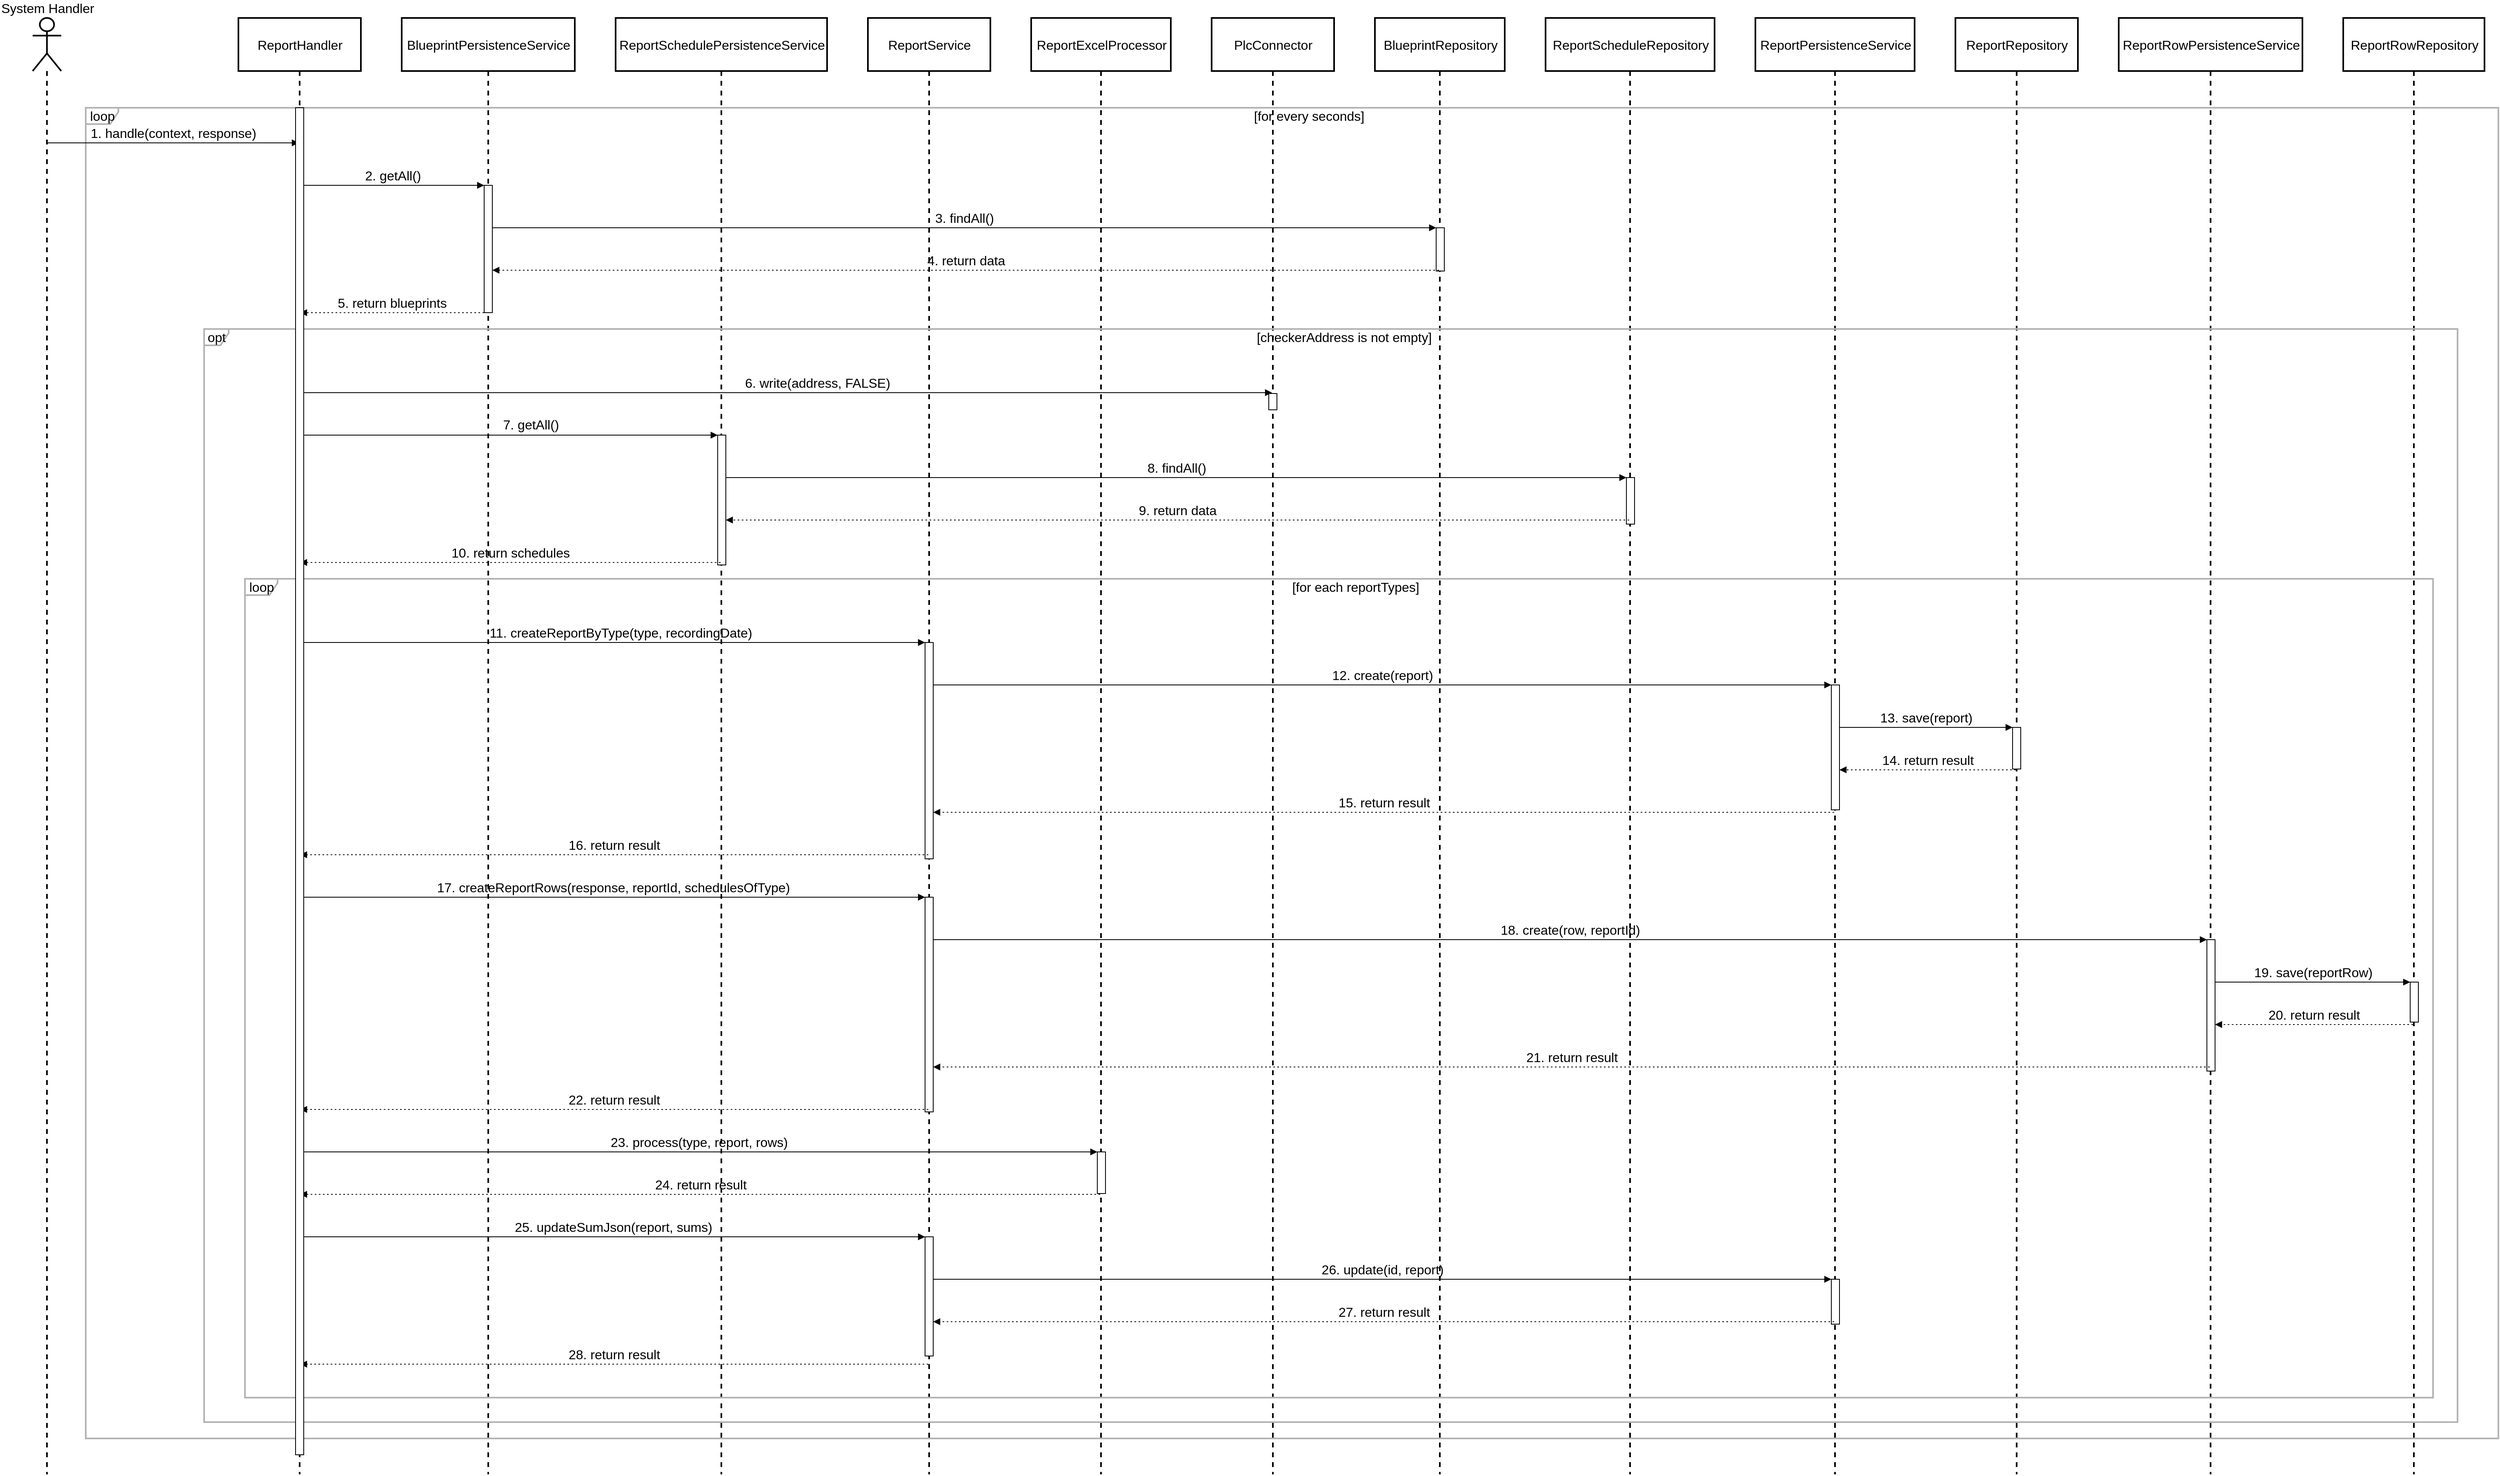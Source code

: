 <mxfile version="24.2.5" type="device">
  <diagram name="Page-1" id="8DiWaBs77UvAqidTthWE">
    <mxGraphModel dx="6586" dy="2984" grid="1" gridSize="10" guides="1" tooltips="1" connect="1" arrows="1" fold="1" page="1" pageScale="1" pageWidth="850" pageHeight="1100" math="0" shadow="0">
      <root>
        <mxCell id="0" />
        <mxCell id="1" parent="0" />
        <mxCell id="uMmNGiAyV6p6Km0TEY7r-1" value="System Handler" style="shape=umlLifeline;perimeter=lifelinePerimeter;container=1;dropTarget=0;collapsible=0;recursiveResize=0;outlineConnect=0;portConstraint=eastwest;newEdgeStyle={&quot;edgeStyle&quot;:&quot;elbowEdgeStyle&quot;,&quot;elbow&quot;:&quot;vertical&quot;,&quot;curved&quot;:0,&quot;rounded&quot;:0};participant=umlActor;verticalAlign=bottom;labelPosition=center;verticalLabelPosition=top;align=center;size=65;strokeWidth=2;fontSize=16;fontStyle=0;labelBackgroundColor=none;labelBorderColor=none;textShadow=0;html=1;fontFamily=Helvetica;" parent="1" vertex="1">
          <mxGeometry x="20" y="230" width="35" height="1784" as="geometry" />
        </mxCell>
        <mxCell id="uMmNGiAyV6p6Km0TEY7r-2" value="ReportHandler" style="shape=umlLifeline;perimeter=lifelinePerimeter;container=1;dropTarget=0;collapsible=0;recursiveResize=0;outlineConnect=0;portConstraint=eastwest;newEdgeStyle={&quot;edgeStyle&quot;:&quot;elbowEdgeStyle&quot;,&quot;elbow&quot;:&quot;vertical&quot;,&quot;curved&quot;:0,&quot;rounded&quot;:0};size=65;strokeWidth=2;fontSize=16;fontStyle=0;labelBackgroundColor=none;labelBorderColor=none;textShadow=0;html=1;fontFamily=Helvetica;" parent="1" vertex="1">
          <mxGeometry x="272" y="230" width="150" height="1784" as="geometry" />
        </mxCell>
        <mxCell id="uMmNGiAyV6p6Km0TEY7r-3" value="BlueprintPersistenceService" style="shape=umlLifeline;perimeter=lifelinePerimeter;container=1;dropTarget=0;collapsible=0;recursiveResize=0;outlineConnect=0;portConstraint=eastwest;newEdgeStyle={&quot;edgeStyle&quot;:&quot;elbowEdgeStyle&quot;,&quot;elbow&quot;:&quot;vertical&quot;,&quot;curved&quot;:0,&quot;rounded&quot;:0};size=65;strokeWidth=2;fontSize=16;fontStyle=0;labelBackgroundColor=none;labelBorderColor=none;textShadow=0;html=1;fontFamily=Helvetica;" parent="1" vertex="1">
          <mxGeometry x="472" y="230" width="212" height="1784" as="geometry" />
        </mxCell>
        <mxCell id="uMmNGiAyV6p6Km0TEY7r-4" value="" style="points=[];perimeter=orthogonalPerimeter;outlineConnect=0;targetShapes=umlLifeline;portConstraint=eastwest;newEdgeStyle={&quot;edgeStyle&quot;:&quot;elbowEdgeStyle&quot;,&quot;elbow&quot;:&quot;vertical&quot;,&quot;curved&quot;:0,&quot;rounded&quot;:0};fontSize=16;fontStyle=0;labelBackgroundColor=none;labelBorderColor=none;textShadow=0;html=1;fontFamily=Helvetica;" parent="uMmNGiAyV6p6Km0TEY7r-3" vertex="1">
          <mxGeometry x="101" y="205" width="10" height="156" as="geometry" />
        </mxCell>
        <mxCell id="uMmNGiAyV6p6Km0TEY7r-5" value="ReportSchedulePersistenceService" style="shape=umlLifeline;perimeter=lifelinePerimeter;container=1;dropTarget=0;collapsible=0;recursiveResize=0;outlineConnect=0;portConstraint=eastwest;newEdgeStyle={&quot;edgeStyle&quot;:&quot;elbowEdgeStyle&quot;,&quot;elbow&quot;:&quot;vertical&quot;,&quot;curved&quot;:0,&quot;rounded&quot;:0};size=65;strokeWidth=2;fontSize=16;fontStyle=0;labelBackgroundColor=none;labelBorderColor=none;textShadow=0;html=1;fontFamily=Helvetica;" parent="1" vertex="1">
          <mxGeometry x="734" y="230" width="259" height="1784" as="geometry" />
        </mxCell>
        <mxCell id="uMmNGiAyV6p6Km0TEY7r-6" value="" style="points=[];perimeter=orthogonalPerimeter;outlineConnect=0;targetShapes=umlLifeline;portConstraint=eastwest;newEdgeStyle={&quot;edgeStyle&quot;:&quot;elbowEdgeStyle&quot;,&quot;elbow&quot;:&quot;vertical&quot;,&quot;curved&quot;:0,&quot;rounded&quot;:0};fontSize=16;fontStyle=0;labelBackgroundColor=none;labelBorderColor=none;textShadow=0;html=1;fontFamily=Helvetica;" parent="uMmNGiAyV6p6Km0TEY7r-5" vertex="1">
          <mxGeometry x="125" y="511" width="10" height="159" as="geometry" />
        </mxCell>
        <mxCell id="uMmNGiAyV6p6Km0TEY7r-7" value="ReportService" style="shape=umlLifeline;perimeter=lifelinePerimeter;container=1;dropTarget=0;collapsible=0;recursiveResize=0;outlineConnect=0;portConstraint=eastwest;newEdgeStyle={&quot;edgeStyle&quot;:&quot;elbowEdgeStyle&quot;,&quot;elbow&quot;:&quot;vertical&quot;,&quot;curved&quot;:0,&quot;rounded&quot;:0};size=65;strokeWidth=2;fontSize=16;fontStyle=0;labelBackgroundColor=none;labelBorderColor=none;textShadow=0;html=1;fontFamily=Helvetica;" parent="1" vertex="1">
          <mxGeometry x="1043" y="230" width="150" height="1784" as="geometry" />
        </mxCell>
        <mxCell id="uMmNGiAyV6p6Km0TEY7r-8" value="" style="points=[];perimeter=orthogonalPerimeter;outlineConnect=0;targetShapes=umlLifeline;portConstraint=eastwest;newEdgeStyle={&quot;edgeStyle&quot;:&quot;elbowEdgeStyle&quot;,&quot;elbow&quot;:&quot;vertical&quot;,&quot;curved&quot;:0,&quot;rounded&quot;:0};fontSize=16;fontStyle=0;labelBackgroundColor=none;labelBorderColor=none;textShadow=0;html=1;fontFamily=Helvetica;" parent="uMmNGiAyV6p6Km0TEY7r-7" vertex="1">
          <mxGeometry x="70" y="765" width="10" height="265" as="geometry" />
        </mxCell>
        <mxCell id="uMmNGiAyV6p6Km0TEY7r-9" value="" style="points=[];perimeter=orthogonalPerimeter;outlineConnect=0;targetShapes=umlLifeline;portConstraint=eastwest;newEdgeStyle={&quot;edgeStyle&quot;:&quot;elbowEdgeStyle&quot;,&quot;elbow&quot;:&quot;vertical&quot;,&quot;curved&quot;:0,&quot;rounded&quot;:0};fontSize=16;fontStyle=0;labelBackgroundColor=none;labelBorderColor=none;textShadow=0;html=1;fontFamily=Helvetica;" parent="uMmNGiAyV6p6Km0TEY7r-7" vertex="1">
          <mxGeometry x="70" y="1077" width="10" height="263" as="geometry" />
        </mxCell>
        <mxCell id="uMmNGiAyV6p6Km0TEY7r-10" value="" style="points=[];perimeter=orthogonalPerimeter;outlineConnect=0;targetShapes=umlLifeline;portConstraint=eastwest;newEdgeStyle={&quot;edgeStyle&quot;:&quot;elbowEdgeStyle&quot;,&quot;elbow&quot;:&quot;vertical&quot;,&quot;curved&quot;:0,&quot;rounded&quot;:0};fontSize=16;fontStyle=0;labelBackgroundColor=none;labelBorderColor=none;textShadow=0;html=1;fontFamily=Helvetica;" parent="uMmNGiAyV6p6Km0TEY7r-7" vertex="1">
          <mxGeometry x="70" y="1493" width="10" height="146" as="geometry" />
        </mxCell>
        <mxCell id="uMmNGiAyV6p6Km0TEY7r-11" value="ReportExcelProcessor" style="shape=umlLifeline;perimeter=lifelinePerimeter;container=1;dropTarget=0;collapsible=0;recursiveResize=0;outlineConnect=0;portConstraint=eastwest;newEdgeStyle={&quot;edgeStyle&quot;:&quot;elbowEdgeStyle&quot;,&quot;elbow&quot;:&quot;vertical&quot;,&quot;curved&quot;:0,&quot;rounded&quot;:0};size=65;strokeWidth=2;fontSize=16;fontStyle=0;labelBackgroundColor=none;labelBorderColor=none;textShadow=0;html=1;fontFamily=Helvetica;" parent="1" vertex="1">
          <mxGeometry x="1243" y="230" width="171" height="1784" as="geometry" />
        </mxCell>
        <mxCell id="uMmNGiAyV6p6Km0TEY7r-12" value="" style="points=[];perimeter=orthogonalPerimeter;outlineConnect=0;targetShapes=umlLifeline;portConstraint=eastwest;newEdgeStyle={&quot;edgeStyle&quot;:&quot;elbowEdgeStyle&quot;,&quot;elbow&quot;:&quot;vertical&quot;,&quot;curved&quot;:0,&quot;rounded&quot;:0};fontSize=16;fontStyle=0;labelBackgroundColor=none;labelBorderColor=none;textShadow=0;html=1;fontFamily=Helvetica;" parent="uMmNGiAyV6p6Km0TEY7r-11" vertex="1">
          <mxGeometry x="81" y="1389" width="10" height="51" as="geometry" />
        </mxCell>
        <mxCell id="uMmNGiAyV6p6Km0TEY7r-13" value="PlcConnector" style="shape=umlLifeline;perimeter=lifelinePerimeter;container=1;dropTarget=0;collapsible=0;recursiveResize=0;outlineConnect=0;portConstraint=eastwest;newEdgeStyle={&quot;edgeStyle&quot;:&quot;elbowEdgeStyle&quot;,&quot;elbow&quot;:&quot;vertical&quot;,&quot;curved&quot;:0,&quot;rounded&quot;:0};size=65;strokeWidth=2;fontSize=16;fontStyle=0;labelBackgroundColor=none;labelBorderColor=none;textShadow=0;html=1;fontFamily=Helvetica;" parent="1" vertex="1">
          <mxGeometry x="1464" y="230" width="150" height="1784" as="geometry" />
        </mxCell>
        <mxCell id="uMmNGiAyV6p6Km0TEY7r-62" value="" style="points=[];perimeter=orthogonalPerimeter;outlineConnect=0;targetShapes=umlLifeline;portConstraint=eastwest;newEdgeStyle={&quot;edgeStyle&quot;:&quot;elbowEdgeStyle&quot;,&quot;elbow&quot;:&quot;vertical&quot;,&quot;curved&quot;:0,&quot;rounded&quot;:0};fontSize=16;fontStyle=0;labelBackgroundColor=none;labelBorderColor=none;textShadow=0;html=1;fontFamily=Helvetica;" parent="uMmNGiAyV6p6Km0TEY7r-13" vertex="1">
          <mxGeometry x="70" y="460" width="10" height="20" as="geometry" />
        </mxCell>
        <mxCell id="uMmNGiAyV6p6Km0TEY7r-14" value="BlueprintRepository" style="shape=umlLifeline;perimeter=lifelinePerimeter;container=1;dropTarget=0;collapsible=0;recursiveResize=0;outlineConnect=0;portConstraint=eastwest;newEdgeStyle={&quot;edgeStyle&quot;:&quot;elbowEdgeStyle&quot;,&quot;elbow&quot;:&quot;vertical&quot;,&quot;curved&quot;:0,&quot;rounded&quot;:0};size=65;strokeWidth=2;fontSize=16;fontStyle=0;labelBackgroundColor=none;labelBorderColor=none;textShadow=0;html=1;fontFamily=Helvetica;" parent="1" vertex="1">
          <mxGeometry x="1664" y="230" width="159" height="1784" as="geometry" />
        </mxCell>
        <mxCell id="uMmNGiAyV6p6Km0TEY7r-15" value="" style="points=[];perimeter=orthogonalPerimeter;outlineConnect=0;targetShapes=umlLifeline;portConstraint=eastwest;newEdgeStyle={&quot;edgeStyle&quot;:&quot;elbowEdgeStyle&quot;,&quot;elbow&quot;:&quot;vertical&quot;,&quot;curved&quot;:0,&quot;rounded&quot;:0};fontSize=16;fontStyle=0;labelBackgroundColor=none;labelBorderColor=none;textShadow=0;html=1;fontFamily=Helvetica;" parent="uMmNGiAyV6p6Km0TEY7r-14" vertex="1">
          <mxGeometry x="75" y="257" width="10" height="53" as="geometry" />
        </mxCell>
        <mxCell id="uMmNGiAyV6p6Km0TEY7r-16" value="ReportScheduleRepository" style="shape=umlLifeline;perimeter=lifelinePerimeter;container=1;dropTarget=0;collapsible=0;recursiveResize=0;outlineConnect=0;portConstraint=eastwest;newEdgeStyle={&quot;edgeStyle&quot;:&quot;elbowEdgeStyle&quot;,&quot;elbow&quot;:&quot;vertical&quot;,&quot;curved&quot;:0,&quot;rounded&quot;:0};size=65;strokeWidth=2;fontSize=16;fontStyle=0;labelBackgroundColor=none;labelBorderColor=none;textShadow=0;html=1;fontFamily=Helvetica;" parent="1" vertex="1">
          <mxGeometry x="1873" y="230" width="207" height="1784" as="geometry" />
        </mxCell>
        <mxCell id="uMmNGiAyV6p6Km0TEY7r-17" value="" style="points=[];perimeter=orthogonalPerimeter;outlineConnect=0;targetShapes=umlLifeline;portConstraint=eastwest;newEdgeStyle={&quot;edgeStyle&quot;:&quot;elbowEdgeStyle&quot;,&quot;elbow&quot;:&quot;vertical&quot;,&quot;curved&quot;:0,&quot;rounded&quot;:0};fontSize=16;fontStyle=0;labelBackgroundColor=none;labelBorderColor=none;textShadow=0;html=1;fontFamily=Helvetica;" parent="uMmNGiAyV6p6Km0TEY7r-16" vertex="1">
          <mxGeometry x="99" y="563" width="10" height="57" as="geometry" />
        </mxCell>
        <mxCell id="uMmNGiAyV6p6Km0TEY7r-18" value="ReportPersistenceService" style="shape=umlLifeline;perimeter=lifelinePerimeter;container=1;dropTarget=0;collapsible=0;recursiveResize=0;outlineConnect=0;portConstraint=eastwest;newEdgeStyle={&quot;edgeStyle&quot;:&quot;elbowEdgeStyle&quot;,&quot;elbow&quot;:&quot;vertical&quot;,&quot;curved&quot;:0,&quot;rounded&quot;:0};size=65;strokeWidth=2;fontSize=16;fontStyle=0;labelBackgroundColor=none;labelBorderColor=none;textShadow=0;html=1;fontFamily=Helvetica;" parent="1" vertex="1">
          <mxGeometry x="2130" y="230" width="195" height="1784" as="geometry" />
        </mxCell>
        <mxCell id="uMmNGiAyV6p6Km0TEY7r-19" value="" style="points=[];perimeter=orthogonalPerimeter;outlineConnect=0;targetShapes=umlLifeline;portConstraint=eastwest;newEdgeStyle={&quot;edgeStyle&quot;:&quot;elbowEdgeStyle&quot;,&quot;elbow&quot;:&quot;vertical&quot;,&quot;curved&quot;:0,&quot;rounded&quot;:0};fontSize=16;fontStyle=0;labelBackgroundColor=none;labelBorderColor=none;textShadow=0;html=1;fontFamily=Helvetica;" parent="uMmNGiAyV6p6Km0TEY7r-18" vertex="1">
          <mxGeometry x="93" y="817" width="10" height="153" as="geometry" />
        </mxCell>
        <mxCell id="uMmNGiAyV6p6Km0TEY7r-20" value="" style="points=[];perimeter=orthogonalPerimeter;outlineConnect=0;targetShapes=umlLifeline;portConstraint=eastwest;newEdgeStyle={&quot;edgeStyle&quot;:&quot;elbowEdgeStyle&quot;,&quot;elbow&quot;:&quot;vertical&quot;,&quot;curved&quot;:0,&quot;rounded&quot;:0};fontSize=16;fontStyle=0;labelBackgroundColor=none;labelBorderColor=none;textShadow=0;html=1;fontFamily=Helvetica;" parent="uMmNGiAyV6p6Km0TEY7r-18" vertex="1">
          <mxGeometry x="93" y="1545" width="10" height="55" as="geometry" />
        </mxCell>
        <mxCell id="uMmNGiAyV6p6Km0TEY7r-21" value="ReportRepository" style="shape=umlLifeline;perimeter=lifelinePerimeter;container=1;dropTarget=0;collapsible=0;recursiveResize=0;outlineConnect=0;portConstraint=eastwest;newEdgeStyle={&quot;edgeStyle&quot;:&quot;elbowEdgeStyle&quot;,&quot;elbow&quot;:&quot;vertical&quot;,&quot;curved&quot;:0,&quot;rounded&quot;:0};size=65;strokeWidth=2;fontSize=16;fontStyle=0;labelBackgroundColor=none;labelBorderColor=none;textShadow=0;html=1;fontFamily=Helvetica;" parent="1" vertex="1">
          <mxGeometry x="2375" y="230" width="150" height="1784" as="geometry" />
        </mxCell>
        <mxCell id="uMmNGiAyV6p6Km0TEY7r-22" value="" style="points=[];perimeter=orthogonalPerimeter;outlineConnect=0;targetShapes=umlLifeline;portConstraint=eastwest;newEdgeStyle={&quot;edgeStyle&quot;:&quot;elbowEdgeStyle&quot;,&quot;elbow&quot;:&quot;vertical&quot;,&quot;curved&quot;:0,&quot;rounded&quot;:0};fontSize=16;fontStyle=0;labelBackgroundColor=none;labelBorderColor=none;textShadow=0;html=1;fontFamily=Helvetica;" parent="uMmNGiAyV6p6Km0TEY7r-21" vertex="1">
          <mxGeometry x="70" y="869" width="10" height="51" as="geometry" />
        </mxCell>
        <mxCell id="uMmNGiAyV6p6Km0TEY7r-23" value="ReportRowPersistenceService" style="shape=umlLifeline;perimeter=lifelinePerimeter;container=1;dropTarget=0;collapsible=0;recursiveResize=0;outlineConnect=0;portConstraint=eastwest;newEdgeStyle={&quot;edgeStyle&quot;:&quot;elbowEdgeStyle&quot;,&quot;elbow&quot;:&quot;vertical&quot;,&quot;curved&quot;:0,&quot;rounded&quot;:0};size=65;strokeWidth=2;fontSize=16;fontStyle=0;labelBackgroundColor=none;labelBorderColor=none;textShadow=0;html=1;fontFamily=Helvetica;" parent="1" vertex="1">
          <mxGeometry x="2575" y="230" width="225" height="1784" as="geometry" />
        </mxCell>
        <mxCell id="uMmNGiAyV6p6Km0TEY7r-24" value="" style="points=[];perimeter=orthogonalPerimeter;outlineConnect=0;targetShapes=umlLifeline;portConstraint=eastwest;newEdgeStyle={&quot;edgeStyle&quot;:&quot;elbowEdgeStyle&quot;,&quot;elbow&quot;:&quot;vertical&quot;,&quot;curved&quot;:0,&quot;rounded&quot;:0};fontSize=16;fontStyle=0;labelBackgroundColor=none;labelBorderColor=none;textShadow=0;html=1;fontFamily=Helvetica;" parent="uMmNGiAyV6p6Km0TEY7r-23" vertex="1">
          <mxGeometry x="108" y="1129" width="10" height="161" as="geometry" />
        </mxCell>
        <mxCell id="uMmNGiAyV6p6Km0TEY7r-25" value="ReportRowRepository" style="shape=umlLifeline;perimeter=lifelinePerimeter;container=1;dropTarget=0;collapsible=0;recursiveResize=0;outlineConnect=0;portConstraint=eastwest;newEdgeStyle={&quot;edgeStyle&quot;:&quot;elbowEdgeStyle&quot;,&quot;elbow&quot;:&quot;vertical&quot;,&quot;curved&quot;:0,&quot;rounded&quot;:0};size=65;strokeWidth=2;fontSize=16;fontStyle=0;labelBackgroundColor=none;labelBorderColor=none;textShadow=0;html=1;fontFamily=Helvetica;" parent="1" vertex="1">
          <mxGeometry x="2850" y="230" width="173" height="1784" as="geometry" />
        </mxCell>
        <mxCell id="uMmNGiAyV6p6Km0TEY7r-26" value="" style="points=[];perimeter=orthogonalPerimeter;outlineConnect=0;targetShapes=umlLifeline;portConstraint=eastwest;newEdgeStyle={&quot;edgeStyle&quot;:&quot;elbowEdgeStyle&quot;,&quot;elbow&quot;:&quot;vertical&quot;,&quot;curved&quot;:0,&quot;rounded&quot;:0};fontSize=16;fontStyle=0;labelBackgroundColor=none;labelBorderColor=none;textShadow=0;html=1;fontFamily=Helvetica;" parent="uMmNGiAyV6p6Km0TEY7r-25" vertex="1">
          <mxGeometry x="82" y="1181" width="10" height="49" as="geometry" />
        </mxCell>
        <mxCell id="uMmNGiAyV6p6Km0TEY7r-27" value="loop" style="shape=umlFrame;pointerEvents=0;dropTarget=0;strokeColor=#B3B3B3;height=20;width=40;strokeWidth=2;fontSize=16;fontStyle=0;labelBackgroundColor=none;labelBorderColor=none;textShadow=0;html=1;fontFamily=Helvetica;" parent="1" vertex="1">
          <mxGeometry x="280" y="917" width="2680" height="1003" as="geometry" />
        </mxCell>
        <mxCell id="uMmNGiAyV6p6Km0TEY7r-28" value="[for each reportTypes]" style="text;strokeColor=none;fillColor=none;align=center;verticalAlign=middle;fontSize=16;fontStyle=0;labelBackgroundColor=none;labelBorderColor=none;textShadow=0;html=1;fontFamily=Helvetica;" parent="uMmNGiAyV6p6Km0TEY7r-27" vertex="1">
          <mxGeometry x="40.916" width="2639.084" height="20.428" as="geometry" />
        </mxCell>
        <mxCell id="uMmNGiAyV6p6Km0TEY7r-29" value="opt" style="shape=umlFrame;pointerEvents=0;dropTarget=0;strokeColor=#B3B3B3;height=20;width=30;strokeWidth=2;fontSize=16;fontStyle=0;labelBackgroundColor=none;labelBorderColor=none;textShadow=0;html=1;fontFamily=Helvetica;" parent="1" vertex="1">
          <mxGeometry x="230" y="611" width="2760" height="1339" as="geometry" />
        </mxCell>
        <mxCell id="uMmNGiAyV6p6Km0TEY7r-30" value="[checkerAddress is not empty]" style="text;strokeColor=none;fillColor=none;align=center;verticalAlign=middle;fontSize=16;fontStyle=0;labelBackgroundColor=none;labelBorderColor=none;textShadow=0;html=1;fontFamily=Helvetica;" parent="uMmNGiAyV6p6Km0TEY7r-29" vertex="1">
          <mxGeometry x="31.364" width="2728.636" height="20.632" as="geometry" />
        </mxCell>
        <mxCell id="uMmNGiAyV6p6Km0TEY7r-31" value="loop" style="shape=umlFrame;pointerEvents=0;dropTarget=0;strokeColor=#B3B3B3;height=20;width=40;strokeWidth=2;fontSize=16;fontStyle=0;labelBackgroundColor=none;labelBorderColor=none;textShadow=0;html=1;fontFamily=Helvetica;" parent="1" vertex="1">
          <mxGeometry x="85" y="340" width="2955" height="1630" as="geometry" />
        </mxCell>
        <mxCell id="uMmNGiAyV6p6Km0TEY7r-32" value="[for every seconds]" style="text;strokeColor=none;fillColor=none;align=center;verticalAlign=middle;fontSize=16;fontStyle=0;labelBackgroundColor=none;labelBorderColor=none;textShadow=0;html=1;fontFamily=Helvetica;" parent="uMmNGiAyV6p6Km0TEY7r-31" vertex="1">
          <mxGeometry x="40.942" width="2914.058" height="20.198" as="geometry" />
        </mxCell>
        <mxCell id="uMmNGiAyV6p6Km0TEY7r-33" value="1. handle(context, response)" style="verticalAlign=bottom;endArrow=block;edgeStyle=elbowEdgeStyle;elbow=vertical;curved=0;rounded=0;fontSize=16;fontStyle=0;labelBackgroundColor=none;labelBorderColor=none;textShadow=0;html=1;fontFamily=Helvetica;" parent="1" source="uMmNGiAyV6p6Km0TEY7r-1" target="uMmNGiAyV6p6Km0TEY7r-2" edge="1">
          <mxGeometry relative="1" as="geometry">
            <Array as="points">
              <mxPoint x="231" y="383" />
            </Array>
          </mxGeometry>
        </mxCell>
        <mxCell id="uMmNGiAyV6p6Km0TEY7r-34" value="2. getAll()" style="verticalAlign=bottom;endArrow=block;edgeStyle=elbowEdgeStyle;elbow=vertical;curved=0;rounded=0;fontSize=16;fontStyle=0;labelBackgroundColor=none;labelBorderColor=none;textShadow=0;html=1;fontFamily=Helvetica;" parent="1" source="uMmNGiAyV6p6Km0TEY7r-2" target="uMmNGiAyV6p6Km0TEY7r-4" edge="1">
          <mxGeometry relative="1" as="geometry">
            <Array as="points">
              <mxPoint x="475" y="435" />
            </Array>
          </mxGeometry>
        </mxCell>
        <mxCell id="uMmNGiAyV6p6Km0TEY7r-35" value="3. findAll()" style="verticalAlign=bottom;endArrow=block;edgeStyle=elbowEdgeStyle;elbow=vertical;curved=0;rounded=0;fontSize=16;fontStyle=0;labelBackgroundColor=none;labelBorderColor=none;textShadow=0;html=1;fontFamily=Helvetica;" parent="1" source="uMmNGiAyV6p6Km0TEY7r-4" target="uMmNGiAyV6p6Km0TEY7r-15" edge="1">
          <mxGeometry relative="1" as="geometry">
            <Array as="points">
              <mxPoint x="1173" y="487" />
            </Array>
          </mxGeometry>
        </mxCell>
        <mxCell id="uMmNGiAyV6p6Km0TEY7r-36" value="4. return data" style="verticalAlign=bottom;endArrow=block;edgeStyle=elbowEdgeStyle;elbow=horizontal;curved=0;rounded=0;dashed=1;dashPattern=2 3;fontSize=16;fontStyle=0;labelBackgroundColor=none;labelBorderColor=none;textShadow=0;html=1;fontFamily=Helvetica;" parent="1" source="uMmNGiAyV6p6Km0TEY7r-14" target="uMmNGiAyV6p6Km0TEY7r-4" edge="1">
          <mxGeometry x="0.0" relative="1" as="geometry">
            <Array as="points">
              <mxPoint x="1171" y="539" />
            </Array>
            <mxPoint as="offset" />
          </mxGeometry>
        </mxCell>
        <mxCell id="uMmNGiAyV6p6Km0TEY7r-37" value="5. return blueprints" style="verticalAlign=bottom;endArrow=block;edgeStyle=elbowEdgeStyle;elbow=vertical;curved=0;rounded=0;dashed=1;dashPattern=2 3;fontSize=16;fontStyle=0;labelBackgroundColor=none;labelBorderColor=none;textShadow=0;html=1;fontFamily=Helvetica;" parent="1" source="uMmNGiAyV6p6Km0TEY7r-4" target="uMmNGiAyV6p6Km0TEY7r-2" edge="1">
          <mxGeometry relative="1" as="geometry">
            <Array as="points">
              <mxPoint x="473" y="591" />
            </Array>
          </mxGeometry>
        </mxCell>
        <mxCell id="uMmNGiAyV6p6Km0TEY7r-38" value="6. write(address, FALSE)" style="verticalAlign=bottom;endArrow=block;edgeStyle=elbowEdgeStyle;elbow=horizontal;curved=0;rounded=0;fontSize=16;fontStyle=0;labelBackgroundColor=none;labelBorderColor=none;textShadow=0;html=1;fontFamily=Helvetica;" parent="1" source="uMmNGiAyV6p6Km0TEY7r-2" target="uMmNGiAyV6p6Km0TEY7r-13" edge="1">
          <mxGeometry x="0.063" relative="1" as="geometry">
            <Array as="points">
              <mxPoint x="956" y="689" />
            </Array>
            <mxPoint as="offset" />
          </mxGeometry>
        </mxCell>
        <mxCell id="uMmNGiAyV6p6Km0TEY7r-39" value="7. getAll()" style="verticalAlign=bottom;endArrow=block;edgeStyle=elbowEdgeStyle;elbow=vertical;curved=0;rounded=0;fontSize=16;fontStyle=0;labelBackgroundColor=none;labelBorderColor=none;textShadow=0;html=1;fontFamily=Helvetica;" parent="1" source="uMmNGiAyV6p6Km0TEY7r-2" target="uMmNGiAyV6p6Km0TEY7r-6" edge="1">
          <mxGeometry x="0.105" y="1" relative="1" as="geometry">
            <Array as="points">
              <mxPoint x="618" y="741" />
            </Array>
            <mxPoint as="offset" />
          </mxGeometry>
        </mxCell>
        <mxCell id="uMmNGiAyV6p6Km0TEY7r-40" value="8. findAll()" style="verticalAlign=bottom;endArrow=block;edgeStyle=elbowEdgeStyle;elbow=vertical;curved=0;rounded=0;fontSize=16;fontStyle=0;labelBackgroundColor=none;labelBorderColor=none;textShadow=0;html=1;fontFamily=Helvetica;" parent="1" source="uMmNGiAyV6p6Km0TEY7r-6" target="uMmNGiAyV6p6Km0TEY7r-17" edge="1">
          <mxGeometry relative="1" as="geometry">
            <Array as="points">
              <mxPoint x="1433" y="793" />
            </Array>
          </mxGeometry>
        </mxCell>
        <mxCell id="uMmNGiAyV6p6Km0TEY7r-41" value="9. return data" style="verticalAlign=bottom;endArrow=block;edgeStyle=elbowEdgeStyle;elbow=horizontal;curved=0;rounded=0;dashed=1;dashPattern=2 3;fontSize=16;fontStyle=0;labelBackgroundColor=none;labelBorderColor=none;textShadow=0;html=1;fontFamily=Helvetica;" parent="1" source="uMmNGiAyV6p6Km0TEY7r-16" target="uMmNGiAyV6p6Km0TEY7r-6" edge="1">
          <mxGeometry relative="1" as="geometry">
            <Array as="points">
              <mxPoint x="1430" y="845" />
            </Array>
          </mxGeometry>
        </mxCell>
        <mxCell id="uMmNGiAyV6p6Km0TEY7r-42" value="10. return schedules" style="verticalAlign=bottom;endArrow=block;edgeStyle=elbowEdgeStyle;elbow=horizontal;curved=0;rounded=0;dashed=1;dashPattern=2 3;fontSize=16;fontStyle=0;labelBackgroundColor=none;labelBorderColor=none;textShadow=0;html=1;fontFamily=Helvetica;" parent="1" source="uMmNGiAyV6p6Km0TEY7r-5" target="uMmNGiAyV6p6Km0TEY7r-2" edge="1">
          <mxGeometry relative="1" as="geometry">
            <Array as="points">
              <mxPoint x="615" y="897" />
            </Array>
          </mxGeometry>
        </mxCell>
        <mxCell id="uMmNGiAyV6p6Km0TEY7r-43" value="11. createReportByType(type, recordingDate)" style="verticalAlign=bottom;endArrow=block;edgeStyle=elbowEdgeStyle;elbow=vertical;curved=0;rounded=0;fontSize=16;fontStyle=0;labelBackgroundColor=none;labelBorderColor=none;textShadow=0;html=1;fontFamily=Helvetica;" parent="1" source="uMmNGiAyV6p6Km0TEY7r-2" target="uMmNGiAyV6p6Km0TEY7r-8" edge="1">
          <mxGeometry x="0.026" relative="1" as="geometry">
            <Array as="points">
              <mxPoint x="745" y="995" />
            </Array>
            <mxPoint as="offset" />
          </mxGeometry>
        </mxCell>
        <mxCell id="uMmNGiAyV6p6Km0TEY7r-44" value="12. create(report)" style="verticalAlign=bottom;endArrow=block;edgeStyle=elbowEdgeStyle;elbow=horizontal;curved=0;rounded=0;fontSize=16;fontStyle=0;labelBackgroundColor=none;labelBorderColor=none;textShadow=0;html=1;fontFamily=Helvetica;" parent="1" source="uMmNGiAyV6p6Km0TEY7r-8" target="uMmNGiAyV6p6Km0TEY7r-19" edge="1">
          <mxGeometry relative="1" as="geometry">
            <Array as="points">
              <mxPoint x="1685" y="1047" />
            </Array>
          </mxGeometry>
        </mxCell>
        <mxCell id="uMmNGiAyV6p6Km0TEY7r-45" value="13. save(report)" style="verticalAlign=bottom;endArrow=block;edgeStyle=elbowEdgeStyle;elbow=vertical;curved=0;rounded=0;fontSize=16;fontStyle=0;labelBackgroundColor=none;labelBorderColor=none;textShadow=0;html=1;fontFamily=Helvetica;" parent="1" source="uMmNGiAyV6p6Km0TEY7r-19" target="uMmNGiAyV6p6Km0TEY7r-22" edge="1">
          <mxGeometry relative="1" as="geometry">
            <Array as="points">
              <mxPoint x="2351" y="1099" />
            </Array>
          </mxGeometry>
        </mxCell>
        <mxCell id="uMmNGiAyV6p6Km0TEY7r-46" value="14. return result" style="verticalAlign=bottom;endArrow=block;edgeStyle=elbowEdgeStyle;elbow=vertical;curved=0;rounded=0;dashed=1;dashPattern=2 3;fontSize=16;fontStyle=0;labelBackgroundColor=none;labelBorderColor=none;textShadow=0;html=1;fontFamily=Helvetica;" parent="1" source="uMmNGiAyV6p6Km0TEY7r-21" target="uMmNGiAyV6p6Km0TEY7r-19" edge="1">
          <mxGeometry relative="1" as="geometry">
            <Array as="points">
              <mxPoint x="2349" y="1151" />
            </Array>
          </mxGeometry>
        </mxCell>
        <mxCell id="uMmNGiAyV6p6Km0TEY7r-47" value="15. return result" style="verticalAlign=bottom;endArrow=block;edgeStyle=elbowEdgeStyle;elbow=horizontal;curved=0;rounded=0;dashed=1;dashPattern=2 3;fontSize=16;fontStyle=0;labelBackgroundColor=none;labelBorderColor=none;textShadow=0;html=1;fontFamily=Helvetica;" parent="1" source="uMmNGiAyV6p6Km0TEY7r-18" target="uMmNGiAyV6p6Km0TEY7r-8" edge="1">
          <mxGeometry relative="1" as="geometry">
            <Array as="points">
              <mxPoint x="1683" y="1203" />
            </Array>
          </mxGeometry>
        </mxCell>
        <mxCell id="uMmNGiAyV6p6Km0TEY7r-48" value="16. return result" style="verticalAlign=bottom;endArrow=block;edgeStyle=elbowEdgeStyle;elbow=horizontal;curved=0;rounded=0;dashed=1;dashPattern=2 3;fontSize=16;fontStyle=0;labelBackgroundColor=none;labelBorderColor=none;textShadow=0;html=1;fontFamily=Helvetica;" parent="1" source="uMmNGiAyV6p6Km0TEY7r-7" target="uMmNGiAyV6p6Km0TEY7r-2" edge="1">
          <mxGeometry relative="1" as="geometry">
            <Array as="points">
              <mxPoint x="743" y="1255" />
            </Array>
          </mxGeometry>
        </mxCell>
        <mxCell id="uMmNGiAyV6p6Km0TEY7r-49" value="17. createReportRows(response, reportId, schedulesOfType)" style="verticalAlign=bottom;endArrow=block;edgeStyle=elbowEdgeStyle;elbow=vertical;curved=0;rounded=0;fontSize=16;fontStyle=0;labelBackgroundColor=none;labelBorderColor=none;textShadow=0;html=1;fontFamily=Helvetica;" parent="1" source="uMmNGiAyV6p6Km0TEY7r-2" target="uMmNGiAyV6p6Km0TEY7r-9" edge="1">
          <mxGeometry relative="1" as="geometry">
            <Array as="points">
              <mxPoint x="745" y="1307" />
            </Array>
          </mxGeometry>
        </mxCell>
        <mxCell id="uMmNGiAyV6p6Km0TEY7r-50" value="18. create(row, reportId)" style="verticalAlign=bottom;endArrow=block;edgeStyle=elbowEdgeStyle;elbow=vertical;curved=0;rounded=0;fontSize=16;fontStyle=0;labelBackgroundColor=none;labelBorderColor=none;textShadow=0;html=1;fontFamily=Helvetica;" parent="1" source="uMmNGiAyV6p6Km0TEY7r-9" target="uMmNGiAyV6p6Km0TEY7r-24" edge="1">
          <mxGeometry relative="1" as="geometry">
            <Array as="points">
              <mxPoint x="1915" y="1359" />
            </Array>
          </mxGeometry>
        </mxCell>
        <mxCell id="uMmNGiAyV6p6Km0TEY7r-51" value="19. save(reportRow)" style="verticalAlign=bottom;endArrow=block;edgeStyle=elbowEdgeStyle;elbow=vertical;curved=0;rounded=0;fontSize=16;fontStyle=0;labelBackgroundColor=none;labelBorderColor=none;textShadow=0;html=1;fontFamily=Helvetica;" parent="1" source="uMmNGiAyV6p6Km0TEY7r-24" target="uMmNGiAyV6p6Km0TEY7r-26" edge="1">
          <mxGeometry x="0.004" relative="1" as="geometry">
            <Array as="points">
              <mxPoint x="2825" y="1411" />
            </Array>
            <mxPoint as="offset" />
          </mxGeometry>
        </mxCell>
        <mxCell id="uMmNGiAyV6p6Km0TEY7r-52" value="20. return result" style="verticalAlign=bottom;endArrow=block;edgeStyle=elbowEdgeStyle;elbow=vertical;curved=0;rounded=0;dashed=1;dashPattern=2 3;fontSize=16;fontStyle=0;labelBackgroundColor=none;labelBorderColor=none;textShadow=0;html=1;fontFamily=Helvetica;" parent="1" source="uMmNGiAyV6p6Km0TEY7r-25" target="uMmNGiAyV6p6Km0TEY7r-24" edge="1">
          <mxGeometry relative="1" as="geometry">
            <Array as="points">
              <mxPoint x="2822" y="1463" />
            </Array>
          </mxGeometry>
        </mxCell>
        <mxCell id="uMmNGiAyV6p6Km0TEY7r-53" value="21. return result" style="verticalAlign=bottom;endArrow=block;edgeStyle=elbowEdgeStyle;elbow=horizontal;curved=0;rounded=0;dashed=1;dashPattern=2 3;fontSize=16;fontStyle=0;labelBackgroundColor=none;labelBorderColor=none;textShadow=0;html=1;fontFamily=Helvetica;" parent="1" source="uMmNGiAyV6p6Km0TEY7r-23" target="uMmNGiAyV6p6Km0TEY7r-9" edge="1">
          <mxGeometry relative="1" as="geometry">
            <Array as="points">
              <mxPoint x="1913" y="1515" />
            </Array>
          </mxGeometry>
        </mxCell>
        <mxCell id="uMmNGiAyV6p6Km0TEY7r-54" value="22. return result" style="verticalAlign=bottom;endArrow=block;edgeStyle=elbowEdgeStyle;elbow=horizontal;curved=0;rounded=0;dashed=1;dashPattern=2 3;fontSize=16;fontStyle=0;labelBackgroundColor=none;labelBorderColor=none;textShadow=0;html=1;fontFamily=Helvetica;" parent="1" source="uMmNGiAyV6p6Km0TEY7r-7" target="uMmNGiAyV6p6Km0TEY7r-2" edge="1">
          <mxGeometry relative="1" as="geometry">
            <Array as="points">
              <mxPoint x="743" y="1567" />
            </Array>
          </mxGeometry>
        </mxCell>
        <mxCell id="uMmNGiAyV6p6Km0TEY7r-55" value="23. process(type, report, rows)" style="verticalAlign=bottom;endArrow=block;edgeStyle=elbowEdgeStyle;elbow=vertical;curved=0;rounded=0;fontSize=16;fontStyle=0;labelBackgroundColor=none;labelBorderColor=none;textShadow=0;html=1;fontFamily=Helvetica;" parent="1" source="uMmNGiAyV6p6Km0TEY7r-2" target="uMmNGiAyV6p6Km0TEY7r-12" edge="1">
          <mxGeometry relative="1" as="geometry">
            <Array as="points">
              <mxPoint x="850" y="1619" />
            </Array>
          </mxGeometry>
        </mxCell>
        <mxCell id="uMmNGiAyV6p6Km0TEY7r-56" value="24. return result" style="verticalAlign=bottom;endArrow=block;edgeStyle=elbowEdgeStyle;elbow=horizontal;curved=0;rounded=0;dashed=1;dashPattern=2 3;fontSize=16;fontStyle=0;labelBackgroundColor=none;labelBorderColor=none;textShadow=0;html=1;fontFamily=Helvetica;" parent="1" source="uMmNGiAyV6p6Km0TEY7r-11" target="uMmNGiAyV6p6Km0TEY7r-2" edge="1">
          <mxGeometry relative="1" as="geometry">
            <Array as="points">
              <mxPoint x="848" y="1671" />
            </Array>
          </mxGeometry>
        </mxCell>
        <mxCell id="uMmNGiAyV6p6Km0TEY7r-57" value="25. updateSumJson(report, sums)" style="verticalAlign=bottom;endArrow=block;edgeStyle=elbowEdgeStyle;elbow=vertical;curved=0;rounded=0;fontSize=16;fontStyle=0;labelBackgroundColor=none;labelBorderColor=none;textShadow=0;html=1;fontFamily=Helvetica;" parent="1" source="uMmNGiAyV6p6Km0TEY7r-2" target="uMmNGiAyV6p6Km0TEY7r-10" edge="1">
          <mxGeometry relative="1" as="geometry">
            <Array as="points">
              <mxPoint x="745" y="1723" />
            </Array>
          </mxGeometry>
        </mxCell>
        <mxCell id="uMmNGiAyV6p6Km0TEY7r-58" value="26. update(id, report)" style="verticalAlign=bottom;endArrow=block;edgeStyle=elbowEdgeStyle;elbow=vertical;curved=0;rounded=0;fontSize=16;fontStyle=0;labelBackgroundColor=none;labelBorderColor=none;textShadow=0;html=1;fontFamily=Helvetica;" parent="1" source="uMmNGiAyV6p6Km0TEY7r-10" target="uMmNGiAyV6p6Km0TEY7r-20" edge="1">
          <mxGeometry relative="1" as="geometry">
            <Array as="points">
              <mxPoint x="1685" y="1775" />
            </Array>
          </mxGeometry>
        </mxCell>
        <mxCell id="uMmNGiAyV6p6Km0TEY7r-59" value="27. return result" style="verticalAlign=bottom;endArrow=block;edgeStyle=elbowEdgeStyle;elbow=vertical;curved=0;rounded=0;dashed=1;dashPattern=2 3;fontSize=16;fontStyle=0;labelBackgroundColor=none;labelBorderColor=none;textShadow=0;html=1;fontFamily=Helvetica;" parent="1" source="uMmNGiAyV6p6Km0TEY7r-18" target="uMmNGiAyV6p6Km0TEY7r-10" edge="1">
          <mxGeometry relative="1" as="geometry">
            <Array as="points">
              <mxPoint x="1683" y="1827" />
            </Array>
          </mxGeometry>
        </mxCell>
        <mxCell id="uMmNGiAyV6p6Km0TEY7r-60" value="28. return result" style="verticalAlign=bottom;endArrow=block;edgeStyle=elbowEdgeStyle;elbow=vertical;curved=0;rounded=0;dashed=1;dashPattern=2 3;fontSize=16;fontStyle=0;labelBackgroundColor=none;labelBorderColor=none;textShadow=0;html=1;fontFamily=Helvetica;" parent="1" source="uMmNGiAyV6p6Km0TEY7r-7" target="uMmNGiAyV6p6Km0TEY7r-2" edge="1">
          <mxGeometry relative="1" as="geometry">
            <Array as="points">
              <mxPoint x="743" y="1879" />
            </Array>
          </mxGeometry>
        </mxCell>
        <mxCell id="uMmNGiAyV6p6Km0TEY7r-61" value="" style="points=[];perimeter=orthogonalPerimeter;outlineConnect=0;targetShapes=umlLifeline;portConstraint=eastwest;newEdgeStyle={&quot;edgeStyle&quot;:&quot;elbowEdgeStyle&quot;,&quot;elbow&quot;:&quot;vertical&quot;,&quot;curved&quot;:0,&quot;rounded&quot;:0};fontSize=16;fontStyle=0;labelBackgroundColor=none;labelBorderColor=none;textShadow=0;html=1;fontFamily=Helvetica;" parent="1" vertex="1">
          <mxGeometry x="342" y="340" width="10" height="1650" as="geometry" />
        </mxCell>
      </root>
    </mxGraphModel>
  </diagram>
</mxfile>
